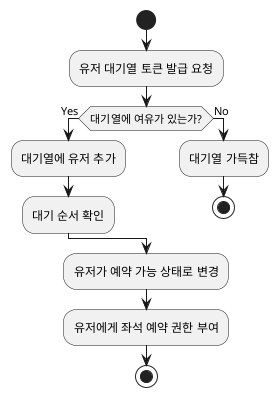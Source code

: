 @startuml
start
:유저 대기열 토큰 발급 요청;
if (대기열에 여유가 있는가?) then (Yes)
    :대기열에 유저 추가;
    :대기 순서 확인;
else (No)
    :대기열 가득참;
    stop
endif

:유저가 예약 가능 상태로 변경;
:유저에게 좌석 예약 권한 부여;
stop
@enduml
